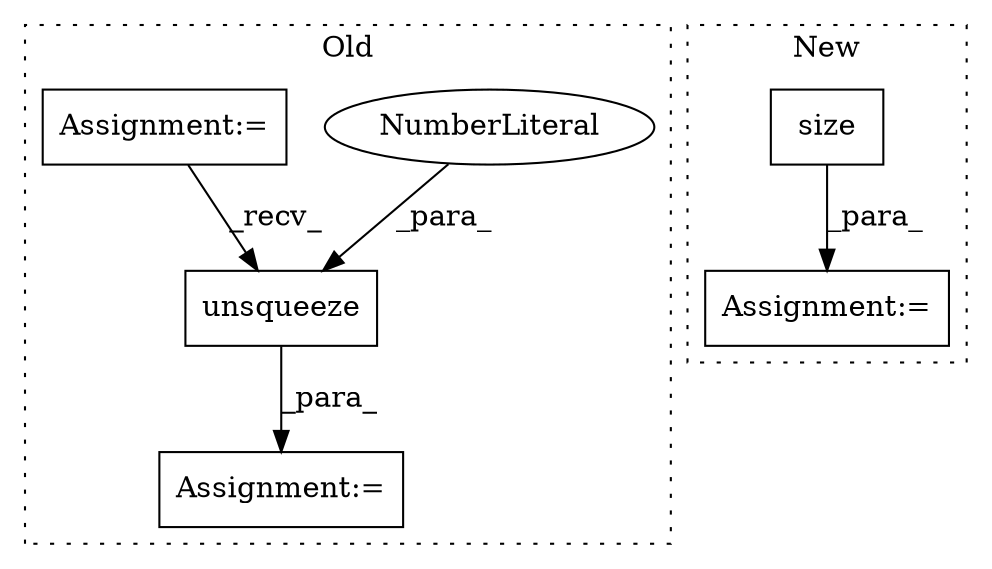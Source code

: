 digraph G {
subgraph cluster0 {
1 [label="unsqueeze" a="32" s="1833,1844" l="10,1" shape="box"];
4 [label="Assignment:=" a="7" s="1884" l="1" shape="box"];
5 [label="NumberLiteral" a="34" s="1843" l="1" shape="ellipse"];
6 [label="Assignment:=" a="7" s="1617" l="1" shape="box"];
label = "Old";
style="dotted";
}
subgraph cluster1 {
2 [label="size" a="32" s="1539" l="6" shape="box"];
3 [label="Assignment:=" a="7" s="1530" l="7" shape="box"];
label = "New";
style="dotted";
}
1 -> 4 [label="_para_"];
2 -> 3 [label="_para_"];
5 -> 1 [label="_para_"];
6 -> 1 [label="_recv_"];
}